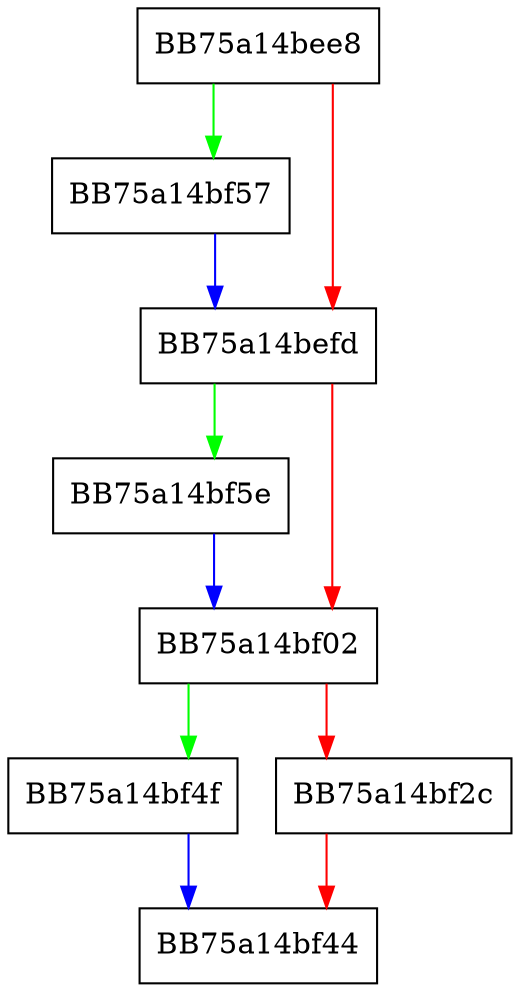 digraph ReadFileUSN {
  node [shape="box"];
  graph [splines=ortho];
  BB75a14bee8 -> BB75a14bf57 [color="green"];
  BB75a14bee8 -> BB75a14befd [color="red"];
  BB75a14befd -> BB75a14bf5e [color="green"];
  BB75a14befd -> BB75a14bf02 [color="red"];
  BB75a14bf02 -> BB75a14bf4f [color="green"];
  BB75a14bf02 -> BB75a14bf2c [color="red"];
  BB75a14bf2c -> BB75a14bf44 [color="red"];
  BB75a14bf4f -> BB75a14bf44 [color="blue"];
  BB75a14bf57 -> BB75a14befd [color="blue"];
  BB75a14bf5e -> BB75a14bf02 [color="blue"];
}